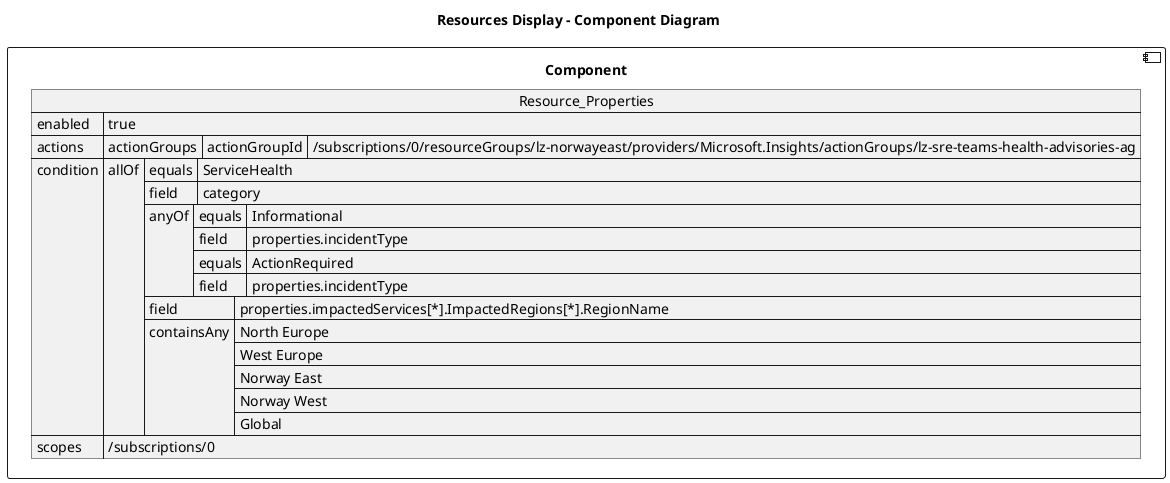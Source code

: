 @startuml

title Resources Display - Component Diagram

component Component {

json  Resource_Properties {
  "enabled": true,
  "actions": {
    "actionGroups": [
      {
        "actionGroupId": "/subscriptions/0/resourceGroups/lz-norwayeast/providers/Microsoft.Insights/actionGroups/lz-sre-teams-health-advisories-ag"
      }
    ]
  },
  "condition": {
    "allOf": [
      {
        "equals": "ServiceHealth",
        "field": "category"
      },
      {
        "anyOf": [
          {
            "equals": "Informational",
            "field": "properties.incidentType"
          },
          {
            "equals": "ActionRequired",
            "field": "properties.incidentType"
          }
        ]
      },
      {
        "field": "properties.impactedServices[*].ImpactedRegions[*].RegionName",
        "containsAny": [
          "North Europe",
          "West Europe",
          "Norway East",
          "Norway West",
          "Global"
        ]
      }
    ]
  },
  "scopes": [
    "/subscriptions/0"
  ]
}
}
@enduml
